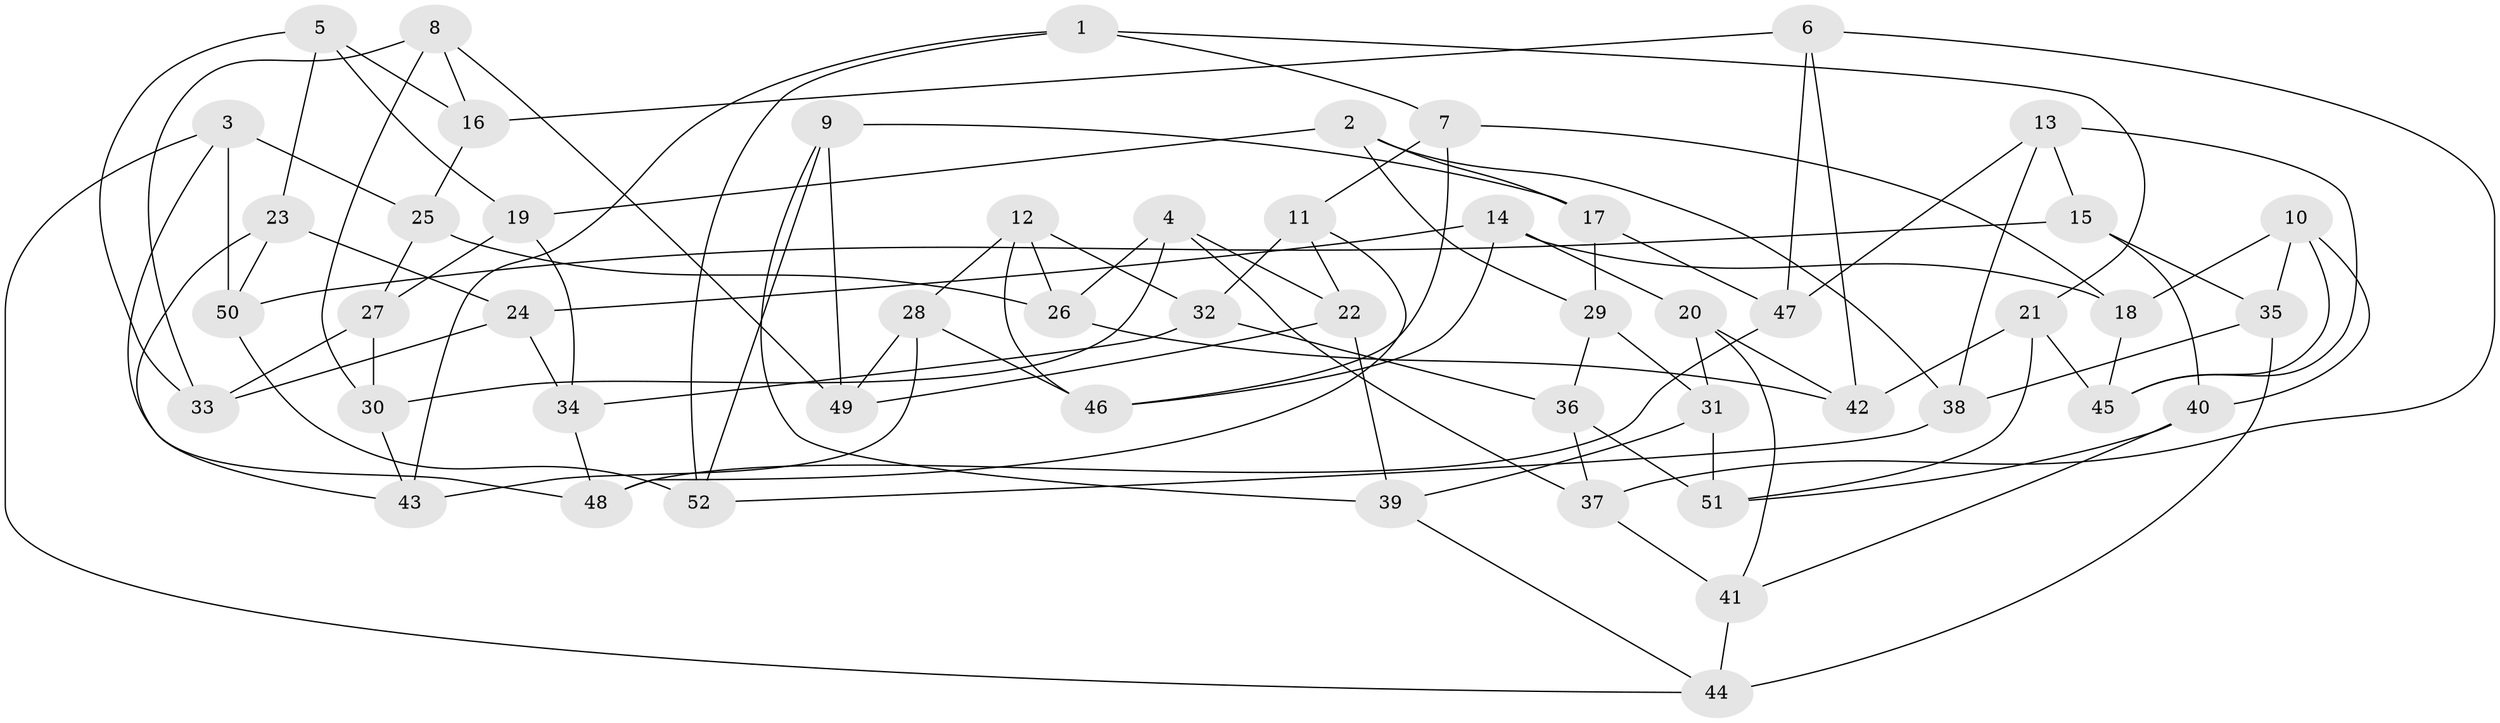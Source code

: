 // coarse degree distribution, {4: 0.5483870967741935, 5: 0.16129032258064516, 3: 0.12903225806451613, 6: 0.06451612903225806, 7: 0.0967741935483871}
// Generated by graph-tools (version 1.1) at 2025/03/03/04/25 22:03:12]
// undirected, 52 vertices, 104 edges
graph export_dot {
graph [start="1"]
  node [color=gray90,style=filled];
  1;
  2;
  3;
  4;
  5;
  6;
  7;
  8;
  9;
  10;
  11;
  12;
  13;
  14;
  15;
  16;
  17;
  18;
  19;
  20;
  21;
  22;
  23;
  24;
  25;
  26;
  27;
  28;
  29;
  30;
  31;
  32;
  33;
  34;
  35;
  36;
  37;
  38;
  39;
  40;
  41;
  42;
  43;
  44;
  45;
  46;
  47;
  48;
  49;
  50;
  51;
  52;
  1 -- 7;
  1 -- 21;
  1 -- 43;
  1 -- 52;
  2 -- 38;
  2 -- 19;
  2 -- 29;
  2 -- 17;
  3 -- 48;
  3 -- 44;
  3 -- 25;
  3 -- 50;
  4 -- 22;
  4 -- 30;
  4 -- 37;
  4 -- 26;
  5 -- 19;
  5 -- 23;
  5 -- 33;
  5 -- 16;
  6 -- 16;
  6 -- 37;
  6 -- 42;
  6 -- 47;
  7 -- 11;
  7 -- 46;
  7 -- 18;
  8 -- 16;
  8 -- 33;
  8 -- 49;
  8 -- 30;
  9 -- 49;
  9 -- 17;
  9 -- 52;
  9 -- 39;
  10 -- 40;
  10 -- 18;
  10 -- 35;
  10 -- 45;
  11 -- 22;
  11 -- 32;
  11 -- 48;
  12 -- 26;
  12 -- 46;
  12 -- 28;
  12 -- 32;
  13 -- 15;
  13 -- 45;
  13 -- 47;
  13 -- 38;
  14 -- 46;
  14 -- 24;
  14 -- 20;
  14 -- 18;
  15 -- 40;
  15 -- 50;
  15 -- 35;
  16 -- 25;
  17 -- 47;
  17 -- 29;
  18 -- 45;
  19 -- 27;
  19 -- 34;
  20 -- 31;
  20 -- 42;
  20 -- 41;
  21 -- 45;
  21 -- 42;
  21 -- 51;
  22 -- 49;
  22 -- 39;
  23 -- 43;
  23 -- 50;
  23 -- 24;
  24 -- 34;
  24 -- 33;
  25 -- 27;
  25 -- 26;
  26 -- 42;
  27 -- 33;
  27 -- 30;
  28 -- 46;
  28 -- 43;
  28 -- 49;
  29 -- 36;
  29 -- 31;
  30 -- 43;
  31 -- 39;
  31 -- 51;
  32 -- 34;
  32 -- 36;
  34 -- 48;
  35 -- 44;
  35 -- 38;
  36 -- 51;
  36 -- 37;
  37 -- 41;
  38 -- 52;
  39 -- 44;
  40 -- 41;
  40 -- 51;
  41 -- 44;
  47 -- 48;
  50 -- 52;
}
